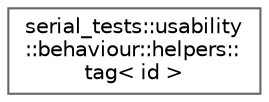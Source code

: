 digraph "类继承关系图"
{
 // LATEX_PDF_SIZE
  bgcolor="transparent";
  edge [fontname=Helvetica,fontsize=10,labelfontname=Helvetica,labelfontsize=10];
  node [fontname=Helvetica,fontsize=10,shape=box,height=0.2,width=0.4];
  rankdir="LR";
  Node0 [id="Node000000",label="serial_tests::usability\l::behaviour::helpers::\ltag\< id \>",height=0.2,width=0.4,color="grey40", fillcolor="white", style="filled",URL="$structserial__tests_1_1usability_1_1behaviour_1_1helpers_1_1tag.html",tooltip=" "];
}
